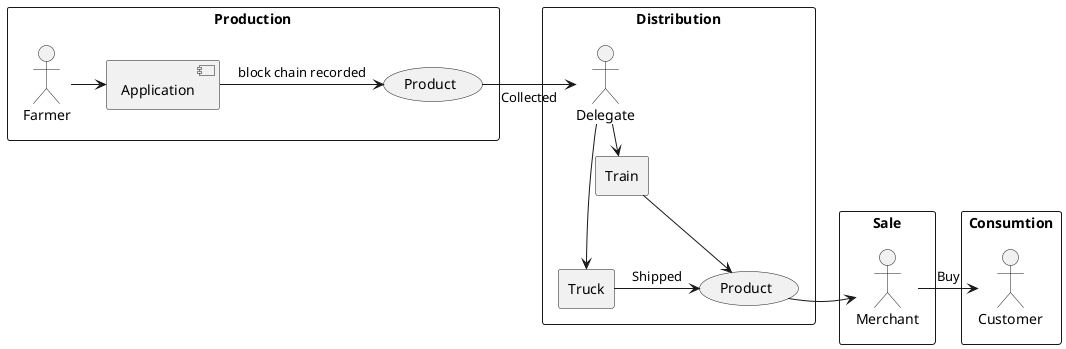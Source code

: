 @startuml "Original Food Journey"
rectangle "Production" {
usecase Product as Foo3
    Farmer -> [Application]
    [Application] -> Foo3 : block chain recorded

}
rectangle "Distribution" {
rectangle Truck as Foo1
rectangle Train as Foo2
usecase Product as Foo4
    Foo3 -> Delegate : Collected
    Delegate --> Foo1
    Foo1 -> Foo4 : Shipped
    Delegate -> Foo2
    Foo2 -> Foo4 : Shipped
}
rectangle "Sale" {
    Foo4 -> Merchant
}
rectangle "Consumtion" {
    Merchant -> Customer : Buy
}
@enduml